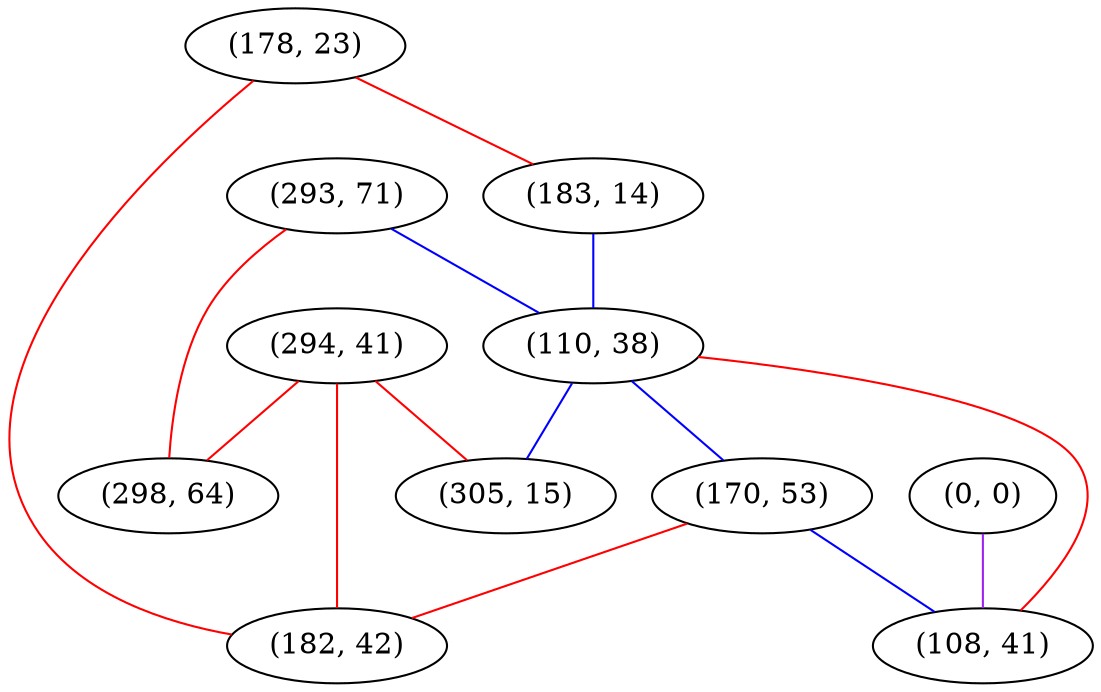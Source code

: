 graph "" {
"(178, 23)";
"(294, 41)";
"(0, 0)";
"(293, 71)";
"(183, 14)";
"(110, 38)";
"(170, 53)";
"(298, 64)";
"(182, 42)";
"(108, 41)";
"(305, 15)";
"(178, 23)" -- "(183, 14)"  [color=red, key=0, weight=1];
"(178, 23)" -- "(182, 42)"  [color=red, key=0, weight=1];
"(294, 41)" -- "(298, 64)"  [color=red, key=0, weight=1];
"(294, 41)" -- "(182, 42)"  [color=red, key=0, weight=1];
"(294, 41)" -- "(305, 15)"  [color=red, key=0, weight=1];
"(0, 0)" -- "(108, 41)"  [color=purple, key=0, weight=4];
"(293, 71)" -- "(298, 64)"  [color=red, key=0, weight=1];
"(293, 71)" -- "(110, 38)"  [color=blue, key=0, weight=3];
"(183, 14)" -- "(110, 38)"  [color=blue, key=0, weight=3];
"(110, 38)" -- "(170, 53)"  [color=blue, key=0, weight=3];
"(110, 38)" -- "(108, 41)"  [color=red, key=0, weight=1];
"(110, 38)" -- "(305, 15)"  [color=blue, key=0, weight=3];
"(170, 53)" -- "(182, 42)"  [color=red, key=0, weight=1];
"(170, 53)" -- "(108, 41)"  [color=blue, key=0, weight=3];
}
